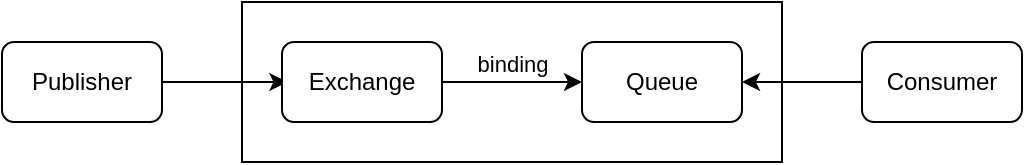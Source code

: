 <mxfile version="12.6.4" type="device"><diagram id="llTrIpw7J-Me-vaw4mT9" name="Page-1"><mxGraphModel dx="868" dy="448" grid="1" gridSize="10" guides="1" tooltips="1" connect="1" arrows="1" fold="1" page="1" pageScale="1" pageWidth="827" pageHeight="1169" math="0" shadow="0"><root><mxCell id="0"/><mxCell id="1" parent="0"/><mxCell id="JbJdU_BPR-IcXNV35qWc-7" value="" style="rounded=0;whiteSpace=wrap;html=1;" vertex="1" parent="1"><mxGeometry x="230" y="90" width="270" height="80" as="geometry"/></mxCell><mxCell id="jg1rFgQZh2tjoAimLhCz-15" style="edgeStyle=orthogonalEdgeStyle;rounded=0;orthogonalLoop=1;jettySize=auto;html=1;exitX=1;exitY=0.5;exitDx=0;exitDy=0;entryX=0;entryY=0.5;entryDx=2.7;entryDy=0;entryPerimeter=0;fontColor=#000000;" parent="1" source="jg1rFgQZh2tjoAimLhCz-1" edge="1"><mxGeometry relative="1" as="geometry"><mxPoint x="252.7" y="130" as="targetPoint"/></mxGeometry></mxCell><mxCell id="jg1rFgQZh2tjoAimLhCz-1" value="Publisher" style="rounded=1;whiteSpace=wrap;html=1;" parent="1" vertex="1"><mxGeometry x="110" y="110" width="80" height="40" as="geometry"/></mxCell><mxCell id="JbJdU_BPR-IcXNV35qWc-3" value="binding" style="edgeStyle=orthogonalEdgeStyle;rounded=1;orthogonalLoop=1;jettySize=auto;html=1;exitX=1;exitY=0.5;exitDx=0;exitDy=0;entryX=0;entryY=0.5;entryDx=0;entryDy=0;verticalAlign=bottom;" edge="1" parent="1" source="JbJdU_BPR-IcXNV35qWc-1" target="JbJdU_BPR-IcXNV35qWc-2"><mxGeometry relative="1" as="geometry"><Array as="points"><mxPoint x="360" y="130"/><mxPoint x="360" y="130"/></Array></mxGeometry></mxCell><mxCell id="JbJdU_BPR-IcXNV35qWc-1" value="Exchange" style="rounded=1;whiteSpace=wrap;html=1;" vertex="1" parent="1"><mxGeometry x="250" y="110" width="80" height="40" as="geometry"/></mxCell><mxCell id="JbJdU_BPR-IcXNV35qWc-2" value="Queue" style="rounded=1;whiteSpace=wrap;html=1;" vertex="1" parent="1"><mxGeometry x="400" y="110" width="80" height="40" as="geometry"/></mxCell><mxCell id="JbJdU_BPR-IcXNV35qWc-6" style="edgeStyle=orthogonalEdgeStyle;rounded=1;orthogonalLoop=1;jettySize=auto;html=1;exitX=0;exitY=0.5;exitDx=0;exitDy=0;" edge="1" parent="1" source="JbJdU_BPR-IcXNV35qWc-4" target="JbJdU_BPR-IcXNV35qWc-2"><mxGeometry relative="1" as="geometry"/></mxCell><mxCell id="JbJdU_BPR-IcXNV35qWc-4" value="Consumer" style="rounded=1;whiteSpace=wrap;html=1;" vertex="1" parent="1"><mxGeometry x="540" y="110" width="80" height="40" as="geometry"/></mxCell></root></mxGraphModel></diagram></mxfile>